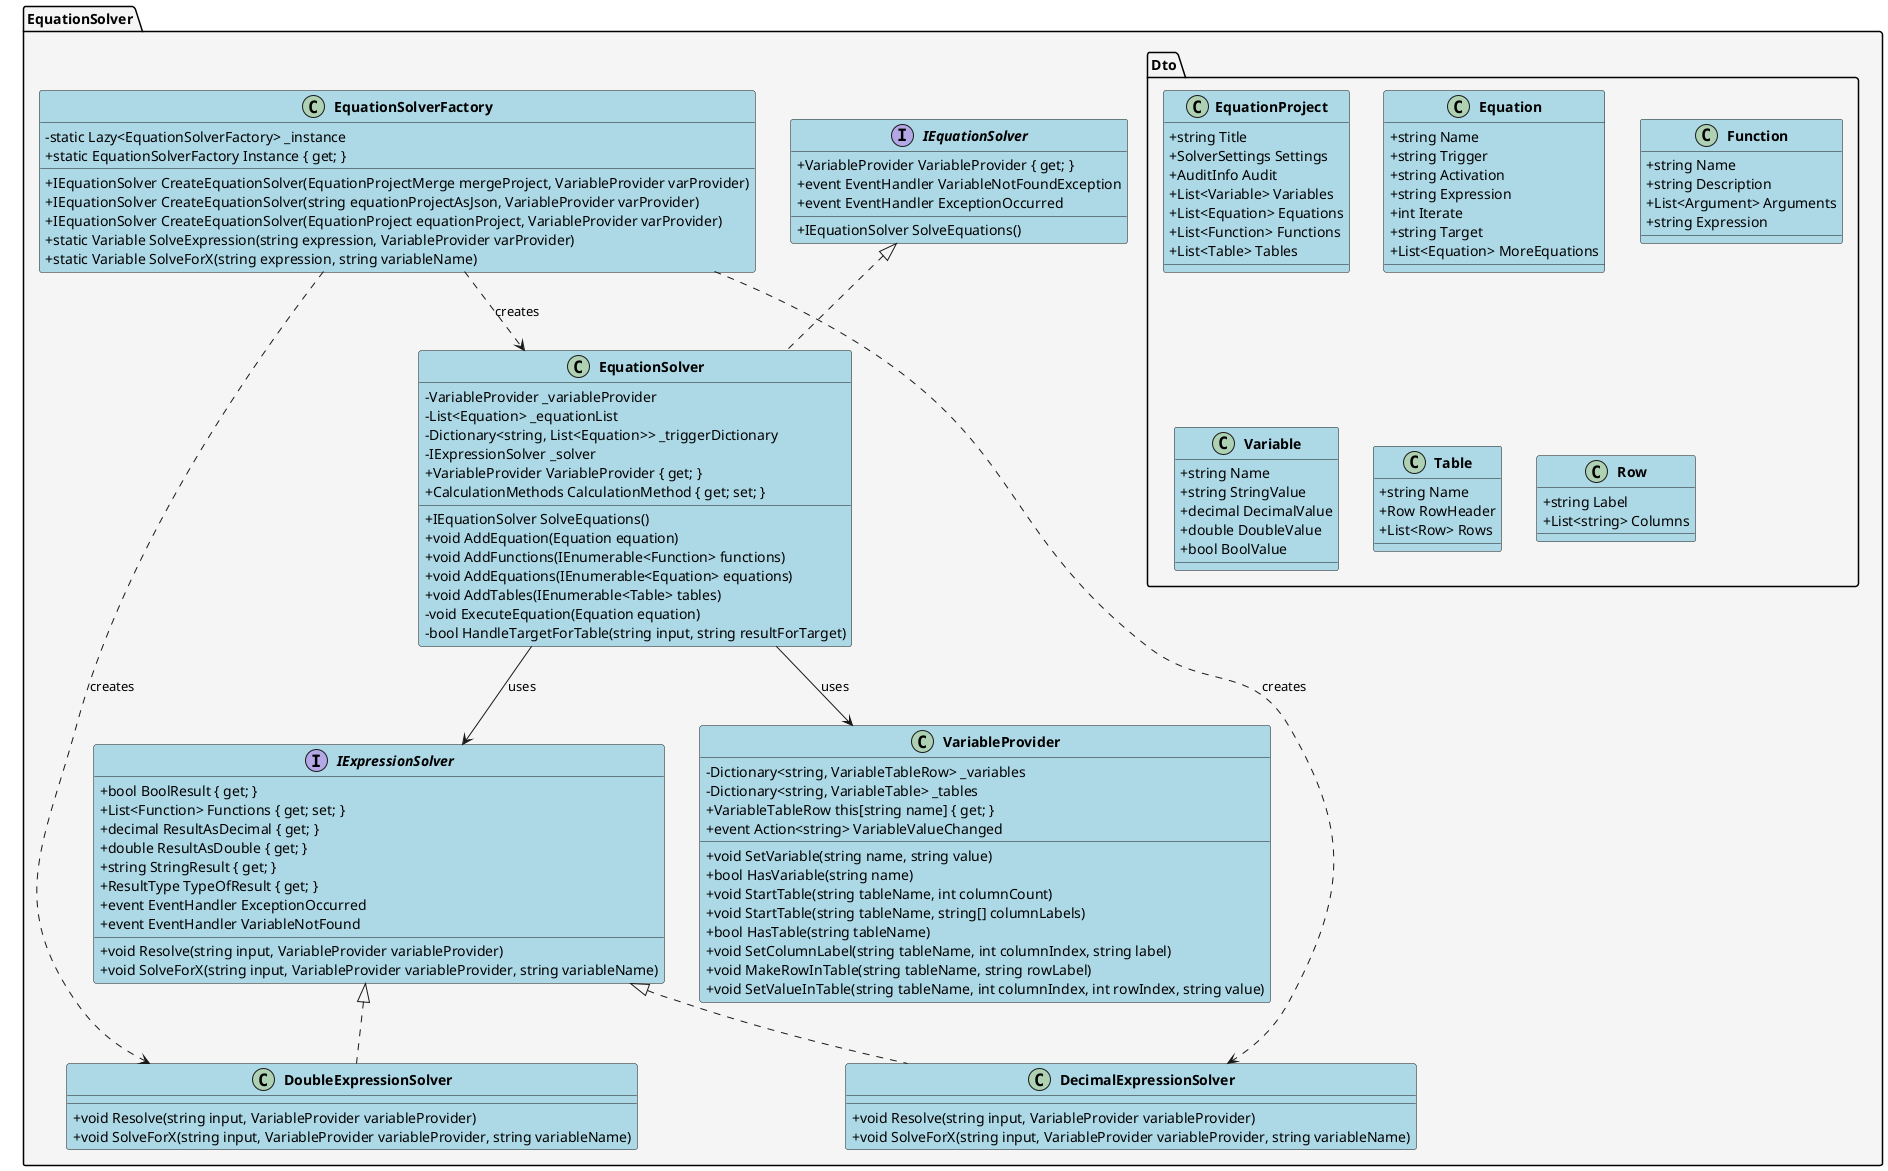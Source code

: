 @startuml EquationSolver Class Diagram

skinparam classAttributeIconSize 0
skinparam classFontStyle bold
skinparam classBackgroundColor LightBlue
skinparam interfaceBackgroundColor LightGreen
skinparam packageBackgroundColor WhiteSmoke

package "EquationSolver" {
  interface IEquationSolver {
    + VariableProvider VariableProvider { get; }
    + IEquationSolver SolveEquations()
    + event EventHandler VariableNotFoundException
    + event EventHandler ExceptionOccurred
  }

  interface IExpressionSolver {
    + bool BoolResult { get; }
    + List<Function> Functions { get; set; }
    + decimal ResultAsDecimal { get; }
    + double ResultAsDouble { get; }
    + string StringResult { get; }
    + ResultType TypeOfResult { get; }
    + event EventHandler ExceptionOccurred
    + event EventHandler VariableNotFound
    + void Resolve(string input, VariableProvider variableProvider)
    + void SolveForX(string input, VariableProvider variableProvider, string variableName)
  }

  class EquationSolver {
    - VariableProvider _variableProvider
    - List<Equation> _equationList
    - Dictionary<string, List<Equation>> _triggerDictionary
    - IExpressionSolver _solver
    + VariableProvider VariableProvider { get; }
    + CalculationMethods CalculationMethod { get; set; }
    + IEquationSolver SolveEquations()
    + void AddEquation(Equation equation)
    + void AddFunctions(IEnumerable<Function> functions)
    + void AddEquations(IEnumerable<Equation> equations)
    + void AddTables(IEnumerable<Table> tables)
    - void ExecuteEquation(Equation equation)
    - bool HandleTargetForTable(string input, string resultForTarget)
  }

  class EquationSolverFactory {
    - static Lazy<EquationSolverFactory> _instance
    + static EquationSolverFactory Instance { get; }
    + IEquationSolver CreateEquationSolver(EquationProjectMerge mergeProject, VariableProvider varProvider)
    + IEquationSolver CreateEquationSolver(string equationProjectAsJson, VariableProvider varProvider)
    + IEquationSolver CreateEquationSolver(EquationProject equationProject, VariableProvider varProvider)
    + static Variable SolveExpression(string expression, VariableProvider varProvider)
    + static Variable SolveForX(string expression, string variableName)
  }

  class DecimalExpressionSolver {
    + void Resolve(string input, VariableProvider variableProvider)
    + void SolveForX(string input, VariableProvider variableProvider, string variableName)
  }

  class DoubleExpressionSolver {
    + void Resolve(string input, VariableProvider variableProvider)
    + void SolveForX(string input, VariableProvider variableProvider, string variableName)
  }

  class VariableProvider {
    - Dictionary<string, VariableTableRow> _variables
    - Dictionary<string, VariableTable> _tables
    + VariableTableRow this[string name] { get; }
    + void SetVariable(string name, string value)
    + bool HasVariable(string name)
    + void StartTable(string tableName, int columnCount)
    + void StartTable(string tableName, string[] columnLabels)
    + bool HasTable(string tableName)
    + void SetColumnLabel(string tableName, int columnIndex, string label)
    + void MakeRowInTable(string tableName, string rowLabel)
    + void SetValueInTable(string tableName, int columnIndex, int rowIndex, string value)
    + event Action<string> VariableValueChanged
  }

  package "Dto" {
    class EquationProject {
      + string Title
      + SolverSettings Settings
      + AuditInfo Audit
      + List<Variable> Variables
      + List<Equation> Equations
      + List<Function> Functions
      + List<Table> Tables
    }

    class Equation {
      + string Name
      + string Trigger
      + string Activation
      + string Expression
      + int Iterate
      + string Target
      + List<Equation> MoreEquations
    }

    class Function {
      + string Name
      + string Description
      + List<Argument> Arguments
      + string Expression
    }

    class Variable {
      + string Name
      + string StringValue
      + decimal DecimalValue
      + double DoubleValue
      + bool BoolValue
    }

    class Table {
      + string Name
      + Row RowHeader
      + List<Row> Rows
    }

    class Row {
      + string Label
      + List<string> Columns
    }
  }

  IEquationSolver <|.. EquationSolver
  IExpressionSolver <|.. DecimalExpressionSolver
  IExpressionSolver <|.. DoubleExpressionSolver
  EquationSolver --> IExpressionSolver : uses
  EquationSolver --> VariableProvider : uses
  EquationSolverFactory ..> EquationSolver : creates
  EquationSolverFactory ..> DecimalExpressionSolver : creates
  EquationSolverFactory ..> DoubleExpressionSolver : creates
}

@enduml